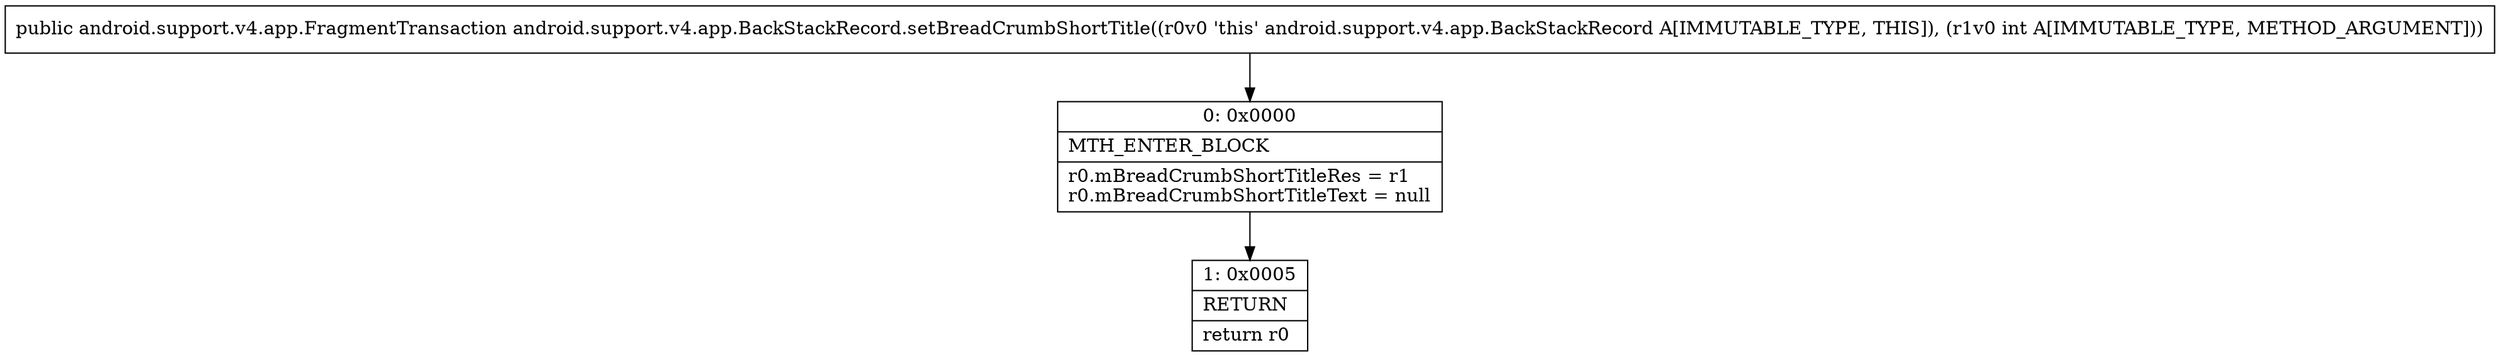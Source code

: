 digraph "CFG forandroid.support.v4.app.BackStackRecord.setBreadCrumbShortTitle(I)Landroid\/support\/v4\/app\/FragmentTransaction;" {
Node_0 [shape=record,label="{0\:\ 0x0000|MTH_ENTER_BLOCK\l|r0.mBreadCrumbShortTitleRes = r1\lr0.mBreadCrumbShortTitleText = null\l}"];
Node_1 [shape=record,label="{1\:\ 0x0005|RETURN\l|return r0\l}"];
MethodNode[shape=record,label="{public android.support.v4.app.FragmentTransaction android.support.v4.app.BackStackRecord.setBreadCrumbShortTitle((r0v0 'this' android.support.v4.app.BackStackRecord A[IMMUTABLE_TYPE, THIS]), (r1v0 int A[IMMUTABLE_TYPE, METHOD_ARGUMENT])) }"];
MethodNode -> Node_0;
Node_0 -> Node_1;
}

